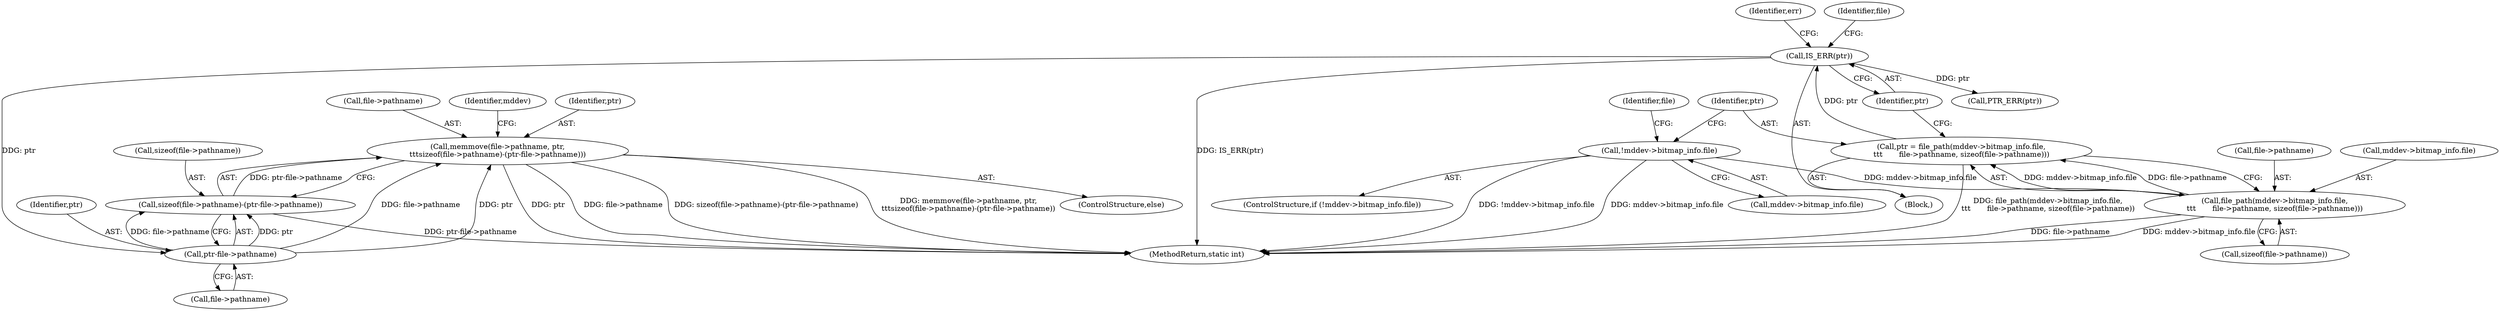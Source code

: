 digraph "0_linux_b6878d9e03043695dbf3fa1caa6dfc09db225b16@API" {
"1000172" [label="(Call,memmove(file->pathname, ptr,\n\t\t\tsizeof(file->pathname)-(ptr-file->pathname)))"];
"1000182" [label="(Call,ptr-file->pathname)"];
"1000165" [label="(Call,IS_ERR(ptr))"];
"1000150" [label="(Call,ptr = file_path(mddev->bitmap_info.file,\n\t\t\t       file->pathname, sizeof(file->pathname)))"];
"1000152" [label="(Call,file_path(mddev->bitmap_info.file,\n\t\t\t       file->pathname, sizeof(file->pathname)))"];
"1000134" [label="(Call,!mddev->bitmap_info.file)"];
"1000177" [label="(Call,sizeof(file->pathname)-(ptr-file->pathname))"];
"1000173" [label="(Call,file->pathname)"];
"1000133" [label="(ControlStructure,if (!mddev->bitmap_info.file))"];
"1000190" [label="(Identifier,mddev)"];
"1000161" [label="(Call,sizeof(file->pathname))"];
"1000143" [label="(Identifier,file)"];
"1000177" [label="(Call,sizeof(file->pathname)-(ptr-file->pathname))"];
"1000168" [label="(Identifier,err)"];
"1000150" [label="(Call,ptr = file_path(mddev->bitmap_info.file,\n\t\t\t       file->pathname, sizeof(file->pathname)))"];
"1000134" [label="(Call,!mddev->bitmap_info.file)"];
"1000184" [label="(Call,file->pathname)"];
"1000152" [label="(Call,file_path(mddev->bitmap_info.file,\n\t\t\t       file->pathname, sizeof(file->pathname)))"];
"1000166" [label="(Identifier,ptr)"];
"1000182" [label="(Call,ptr-file->pathname)"];
"1000174" [label="(Identifier,file)"];
"1000211" [label="(MethodReturn,static int)"];
"1000171" [label="(ControlStructure,else)"];
"1000183" [label="(Identifier,ptr)"];
"1000178" [label="(Call,sizeof(file->pathname))"];
"1000176" [label="(Identifier,ptr)"];
"1000135" [label="(Call,mddev->bitmap_info.file)"];
"1000158" [label="(Call,file->pathname)"];
"1000149" [label="(Block,)"];
"1000153" [label="(Call,mddev->bitmap_info.file)"];
"1000172" [label="(Call,memmove(file->pathname, ptr,\n\t\t\tsizeof(file->pathname)-(ptr-file->pathname)))"];
"1000151" [label="(Identifier,ptr)"];
"1000169" [label="(Call,PTR_ERR(ptr))"];
"1000165" [label="(Call,IS_ERR(ptr))"];
"1000172" -> "1000171"  [label="AST: "];
"1000172" -> "1000177"  [label="CFG: "];
"1000173" -> "1000172"  [label="AST: "];
"1000176" -> "1000172"  [label="AST: "];
"1000177" -> "1000172"  [label="AST: "];
"1000190" -> "1000172"  [label="CFG: "];
"1000172" -> "1000211"  [label="DDG: memmove(file->pathname, ptr,\n\t\t\tsizeof(file->pathname)-(ptr-file->pathname))"];
"1000172" -> "1000211"  [label="DDG: ptr"];
"1000172" -> "1000211"  [label="DDG: file->pathname"];
"1000172" -> "1000211"  [label="DDG: sizeof(file->pathname)-(ptr-file->pathname)"];
"1000182" -> "1000172"  [label="DDG: file->pathname"];
"1000182" -> "1000172"  [label="DDG: ptr"];
"1000177" -> "1000172"  [label="DDG: ptr-file->pathname"];
"1000182" -> "1000177"  [label="AST: "];
"1000182" -> "1000184"  [label="CFG: "];
"1000183" -> "1000182"  [label="AST: "];
"1000184" -> "1000182"  [label="AST: "];
"1000177" -> "1000182"  [label="CFG: "];
"1000182" -> "1000177"  [label="DDG: ptr"];
"1000182" -> "1000177"  [label="DDG: file->pathname"];
"1000165" -> "1000182"  [label="DDG: ptr"];
"1000165" -> "1000149"  [label="AST: "];
"1000165" -> "1000166"  [label="CFG: "];
"1000166" -> "1000165"  [label="AST: "];
"1000168" -> "1000165"  [label="CFG: "];
"1000174" -> "1000165"  [label="CFG: "];
"1000165" -> "1000211"  [label="DDG: IS_ERR(ptr)"];
"1000150" -> "1000165"  [label="DDG: ptr"];
"1000165" -> "1000169"  [label="DDG: ptr"];
"1000150" -> "1000149"  [label="AST: "];
"1000150" -> "1000152"  [label="CFG: "];
"1000151" -> "1000150"  [label="AST: "];
"1000152" -> "1000150"  [label="AST: "];
"1000166" -> "1000150"  [label="CFG: "];
"1000150" -> "1000211"  [label="DDG: file_path(mddev->bitmap_info.file,\n\t\t\t       file->pathname, sizeof(file->pathname))"];
"1000152" -> "1000150"  [label="DDG: mddev->bitmap_info.file"];
"1000152" -> "1000150"  [label="DDG: file->pathname"];
"1000152" -> "1000161"  [label="CFG: "];
"1000153" -> "1000152"  [label="AST: "];
"1000158" -> "1000152"  [label="AST: "];
"1000161" -> "1000152"  [label="AST: "];
"1000152" -> "1000211"  [label="DDG: file->pathname"];
"1000152" -> "1000211"  [label="DDG: mddev->bitmap_info.file"];
"1000134" -> "1000152"  [label="DDG: mddev->bitmap_info.file"];
"1000134" -> "1000133"  [label="AST: "];
"1000134" -> "1000135"  [label="CFG: "];
"1000135" -> "1000134"  [label="AST: "];
"1000143" -> "1000134"  [label="CFG: "];
"1000151" -> "1000134"  [label="CFG: "];
"1000134" -> "1000211"  [label="DDG: !mddev->bitmap_info.file"];
"1000134" -> "1000211"  [label="DDG: mddev->bitmap_info.file"];
"1000178" -> "1000177"  [label="AST: "];
"1000177" -> "1000211"  [label="DDG: ptr-file->pathname"];
}
